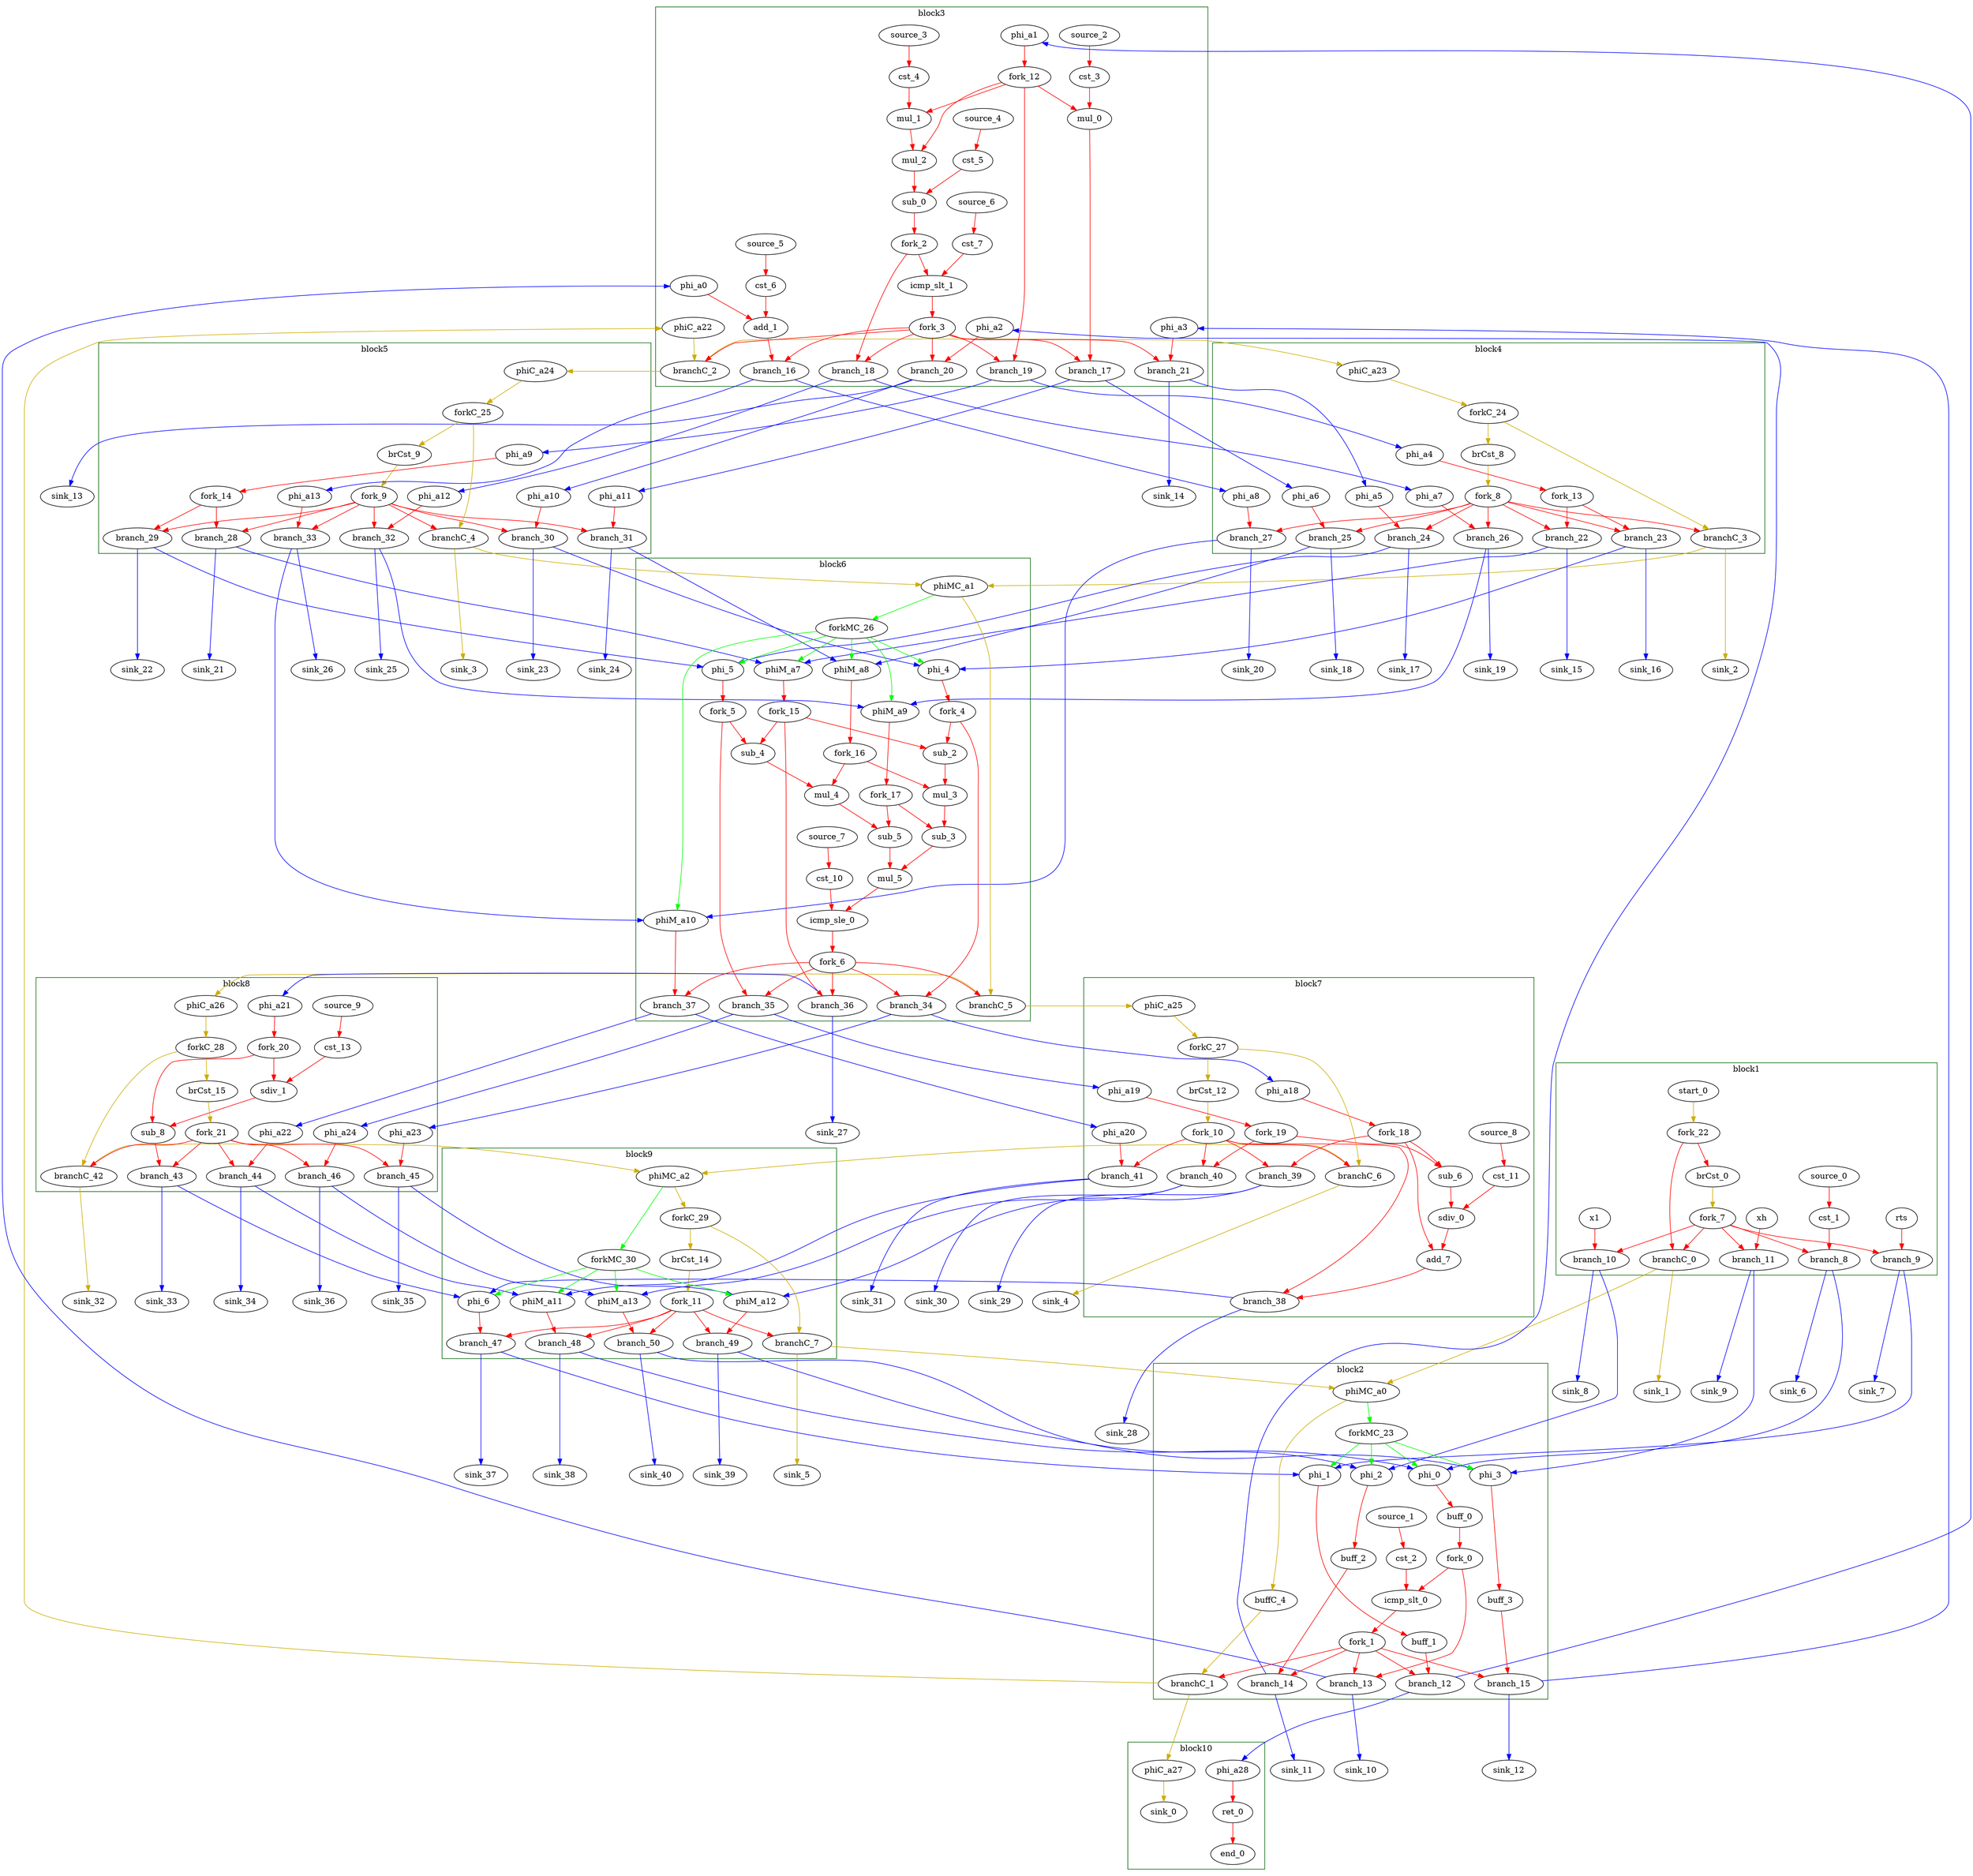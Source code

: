 Digraph G {
	splines=spline;
		"branchC_0" [type = "Branch", bbID = 1, in = "in1:0 in2?:1", out = "out1+:0 out2-:0"];
		"phi_0" [type = "Mux", bbID = 2, in = "in1?:1 in2:32 in3:32 ", out = "out1:32", delay = 0.366];
		"phi_1" [type = "Mux", bbID = 2, in = "in1?:1 in2:32 in3:32 ", out = "out1:32", delay = 0.366];
		"phi_2" [type = "Mux", bbID = 2, in = "in1?:1 in2:32 in3:32 ", out = "out1:32", delay = 0.366];
		"phi_3" [type = "Mux", bbID = 2, in = "in1?:1 in2:32 in3:32 ", out = "out1:32", delay = 0.366];
		"icmp_slt_0" [type = "Operator", bbID = 2, op = "icmp_slt_op", in = "in1:32 in2:32", out = "out1:1", delay = 1.53, latency = 0, II = 1];
		"branchC_1" [type = "Branch", bbID = 2, in = "in1:0 in2?:1", out = "out1+:0 out2-:0"];
		"mul_0" [type = "Operator", bbID = 3, op = "mul_op", in = "in1:32 in2:32", out = "out1:32", delay = 0.0, latency = 4, II = 1];
		"mul_1" [type = "Operator", bbID = 3, op = "mul_op", in = "in1:32 in2:32", out = "out1:32", delay = 0.0, latency = 4, II = 1];
		"mul_2" [type = "Operator", bbID = 3, op = "mul_op", in = "in1:32 in2:32", out = "out1:32", delay = 0.0, latency = 4, II = 1];
		"sub_0" [type = "Operator", bbID = 3, op = "sub_op", in = "in1:32 in2:32", out = "out1:32", delay = 1.693, latency = 0, II = 1];
		"add_1" [type = "Operator", bbID = 3, op = "add_op", in = "in1:32 in2:32", out = "out1:32", delay = 1.693, latency = 0, II = 1];
		"icmp_slt_1" [type = "Operator", bbID = 3, op = "icmp_slt_op", in = "in1:32 in2:32", out = "out1:1", delay = 1.53, latency = 0, II = 1];
		"branchC_2" [type = "Branch", bbID = 3, in = "in1:0 in2?:1", out = "out1+:0 out2-:0"];
		"branchC_3" [type = "Branch", bbID = 4, in = "in1:0 in2?:1", out = "out1+:0 out2-:0"];
		"branchC_4" [type = "Branch", bbID = 5, in = "in1:0 in2?:1", out = "out1+:0 out2-:0"];
		"phi_4" [type = "Mux", bbID = 6, in = "in1?:1 in2:32 in3:32 ", out = "out1:32", delay = 0.366];
		"phi_5" [type = "Mux", bbID = 6, in = "in1?:1 in2:32 in3:32 ", out = "out1:32", delay = 0.366];
		"sub_2" [type = "Operator", bbID = 6, op = "sub_op", in = "in1:32 in2:32", out = "out1:32", delay = 1.693, latency = 0, II = 1];
		"mul_3" [type = "Operator", bbID = 6, op = "mul_op", in = "in1:32 in2:32", out = "out1:32", delay = 0.0, latency = 4, II = 1];
		"sub_3" [type = "Operator", bbID = 6, op = "sub_op", in = "in1:32 in2:32", out = "out1:32", delay = 1.693, latency = 0, II = 1];
		"sub_4" [type = "Operator", bbID = 6, op = "sub_op", in = "in1:32 in2:32", out = "out1:32", delay = 1.693, latency = 0, II = 1];
		"mul_4" [type = "Operator", bbID = 6, op = "mul_op", in = "in1:32 in2:32", out = "out1:32", delay = 0.0, latency = 4, II = 1];
		"sub_5" [type = "Operator", bbID = 6, op = "sub_op", in = "in1:32 in2:32", out = "out1:32", delay = 1.693, latency = 0, II = 1];
		"mul_5" [type = "Operator", bbID = 6, op = "mul_op", in = "in1:32 in2:32", out = "out1:32", delay = 0.0, latency = 4, II = 1];
		"icmp_sle_0" [type = "Operator", bbID = 6, op = "icmp_sle_op", in = "in1:32 in2:32", out = "out1:1", delay = 1.53, latency = 0, II = 1];
		"branchC_5" [type = "Branch", bbID = 6, in = "in1:0 in2?:1", out = "out1+:0 out2-:0"];
		"sub_6" [type = "Operator", bbID = 7, op = "sub_op", in = "in1:32 in2:32", out = "out1:32", delay = 1.693, latency = 0, II = 1];
		"sdiv_0" [type = "Operator", bbID = 7, op = "sdiv_op", in = "in1:32 in2:32", out = "out1:32", delay = 0.966, latency = 36, II = 1];
		"add_7" [type = "Operator", bbID = 7, op = "add_op", in = "in1:32 in2:32", out = "out1:32", delay = 1.693, latency = 0, II = 1];
		"branchC_6" [type = "Branch", bbID = 7, in = "in1:0 in2?:1", out = "out1+:0 out2-:0"];
		"sdiv_1" [type = "Operator", bbID = 8, op = "sdiv_op", in = "in1:32 in2:32", out = "out1:32", delay = 0.966, latency = 36, II = 1];
		"sub_8" [type = "Operator", bbID = 8, op = "sub_op", in = "in1:32 in2:32", out = "out1:32", delay = 1.693, latency = 0, II = 1];
		"phi_6" [type = "Mux", bbID = 9, in = "in1?:1 in2:32 in3:32 ", out = "out1:32", delay = 0.366];
		"branchC_7" [type = "Branch", bbID = 9, in = "in1:0 in2?:1", out = "out1+:0 out2-:0"];
		"ret_0" [type = "Operator", bbID = 10, op = "ret_op", in = "in1:32", out = "out1:32", delay = 0.0, latency = 0, II = 1];
		"rts" [type = "Entry", bbID = 1, in = "in1:32", out = "out1:32"];
		"x1" [type = "Entry", bbID = 1, in = "in1:32", out = "out1:32"];
		"xh" [type = "Entry", bbID = 1, in = "in1:32", out = "out1:32"];
		"brCst_0" [type = "Constant", bbID = 1, in = "in1:1", out = "out1:1", value = "0x1"];
		"cst_1" [type = "Constant", bbID = 1, in = "in1:32", out = "out1:32", value = "0x0"];
		"cst_2" [type = "Constant", bbID = 2, in = "in1:32", out = "out1:32", value = "0x12c"];
		"cst_3" [type = "Constant", bbID = 3, in = "in1:32", out = "out1:32", value = "0x4"];
		"cst_4" [type = "Constant", bbID = 3, in = "in1:32", out = "out1:32", value = "0x2"];
		"cst_5" [type = "Constant", bbID = 3, in = "in1:32", out = "out1:32", value = "0x64"];
		"cst_6" [type = "Constant", bbID = 3, in = "in1:32", out = "out1:32", value = "0x1"];
		"cst_7" [type = "Constant", bbID = 3, in = "in1:32", out = "out1:32", value = "0x0"];
		"brCst_8" [type = "Constant", bbID = 4, in = "in1:1", out = "out1:1", value = "0x1"];
		"brCst_9" [type = "Constant", bbID = 5, in = "in1:1", out = "out1:1", value = "0x1"];
		"cst_10" [type = "Constant", bbID = 6, in = "in1:32", out = "out1:32", value = "0x0"];
		"cst_11" [type = "Constant", bbID = 7, in = "in1:32", out = "out1:32", value = "0x2"];
		"brCst_12" [type = "Constant", bbID = 7, in = "in1:1", out = "out1:1", value = "0x1"];
		"cst_13" [type = "Constant", bbID = 8, in = "in1:32", out = "out1:32", value = "0x4"];
		"brCst_14" [type = "Constant", bbID = 9, in = "in1:1", out = "out1:1", value = "0x1"];
		"phi_a0" [type = "Merge", bbID = 3, in = "in1:32 ", out = "out1:32", delay = 0.0];
		"phi_a1" [type = "Merge", bbID = 3, in = "in1:32 ", out = "out1:32", delay = 0.0];
		"phi_a2" [type = "Merge", bbID = 3, in = "in1:32 ", out = "out1:32", delay = 0.0];
		"phi_a3" [type = "Merge", bbID = 3, in = "in1:32 ", out = "out1:32", delay = 0.0];
		"phi_a4" [type = "Merge", bbID = 4, in = "in1:32 ", out = "out1:32", delay = 0.0];
		"phi_a5" [type = "Merge", bbID = 4, in = "in1:32 ", out = "out1:32", delay = 0.0];
		"phi_a6" [type = "Merge", bbID = 4, in = "in1:32 ", out = "out1:32", delay = 0.0];
		"phi_a7" [type = "Merge", bbID = 4, in = "in1:32 ", out = "out1:32", delay = 0.0];
		"phi_a8" [type = "Merge", bbID = 4, in = "in1:32 ", out = "out1:32", delay = 0.0];
		"phi_a9" [type = "Merge", bbID = 5, in = "in1:32 ", out = "out1:32", delay = 0.0];
		"phi_a10" [type = "Merge", bbID = 5, in = "in1:32 ", out = "out1:32", delay = 0.0];
		"phi_a11" [type = "Merge", bbID = 5, in = "in1:32 ", out = "out1:32", delay = 0.0];
		"phi_a12" [type = "Merge", bbID = 5, in = "in1:32 ", out = "out1:32", delay = 0.0];
		"phi_a13" [type = "Merge", bbID = 5, in = "in1:32 ", out = "out1:32", delay = 0.0];
		"phiM_a7" [type = "Mux", bbID = 6, in = "in1?:1 in2:32 in3:32 ", out = "out1:32", delay = 0.366];
		"phiM_a8" [type = "Mux", bbID = 6, in = "in1?:1 in2:32 in3:32 ", out = "out1:32", delay = 0.366];
		"phiM_a9" [type = "Mux", bbID = 6, in = "in1?:1 in2:32 in3:32 ", out = "out1:32", delay = 0.366];
		"phiM_a10" [type = "Mux", bbID = 6, in = "in1?:1 in2:32 in3:32 ", out = "out1:32", delay = 0.366];
		"phi_a18" [type = "Merge", bbID = 7, in = "in1:32 ", out = "out1:32", delay = 0.0];
		"phi_a19" [type = "Merge", bbID = 7, in = "in1:32 ", out = "out1:32", delay = 0.0];
		"phi_a20" [type = "Merge", bbID = 7, in = "in1:32 ", out = "out1:32", delay = 0.0];
		"phi_a21" [type = "Merge", bbID = 8, in = "in1:32 ", out = "out1:32", delay = 0.0];
		"phi_a22" [type = "Merge", bbID = 8, in = "in1:32 ", out = "out1:32", delay = 0.0];
		"phi_a23" [type = "Merge", bbID = 8, in = "in1:32 ", out = "out1:32", delay = 0.0];
		"phi_a24" [type = "Merge", bbID = 8, in = "in1:32 ", out = "out1:32", delay = 0.0];
		"phiM_a11" [type = "Mux", bbID = 9, in = "in1?:1 in2:32 in3:32 ", out = "out1:32", delay = 0.366];
		"phiM_a12" [type = "Mux", bbID = 9, in = "in1?:1 in2:32 in3:32 ", out = "out1:32", delay = 0.366];
		"phiM_a13" [type = "Mux", bbID = 9, in = "in1?:1 in2:32 in3:32 ", out = "out1:32", delay = 0.366];
		"phi_a28" [type = "Merge", bbID = 10, in = "in1:32 ", out = "out1:32", delay = 0.0];
		"branch_8" [type = "Branch", bbID = 1, in = "in1:32 in2?:1", out = "out1+:32 out2-:32"];
		"branch_9" [type = "Branch", bbID = 1, in = "in1:32 in2?:1", out = "out1+:32 out2-:32"];
		"branch_10" [type = "Branch", bbID = 1, in = "in1:32 in2?:1", out = "out1+:32 out2-:32"];
		"branch_11" [type = "Branch", bbID = 1, in = "in1:32 in2?:1", out = "out1+:32 out2-:32"];
		"branch_12" [type = "Branch", bbID = 2, in = "in1:32 in2?:1", out = "out1+:32 out2-:32"];
		"branch_13" [type = "Branch", bbID = 2, in = "in1:32 in2?:1", out = "out1+:32 out2-:32"];
		"branch_14" [type = "Branch", bbID = 2, in = "in1:32 in2?:1", out = "out1+:32 out2-:32"];
		"branch_15" [type = "Branch", bbID = 2, in = "in1:32 in2?:1", out = "out1+:32 out2-:32"];
		"branch_16" [type = "Branch", bbID = 3, in = "in1:32 in2?:1", out = "out1+:32 out2-:32"];
		"branch_17" [type = "Branch", bbID = 3, in = "in1:32 in2?:1", out = "out1+:32 out2-:32"];
		"branch_18" [type = "Branch", bbID = 3, in = "in1:32 in2?:1", out = "out1+:32 out2-:32"];
		"branch_19" [type = "Branch", bbID = 3, in = "in1:32 in2?:1", out = "out1+:32 out2-:32"];
		"branch_20" [type = "Branch", bbID = 3, in = "in1:32 in2?:1", out = "out1+:32 out2-:32"];
		"branch_21" [type = "Branch", bbID = 3, in = "in1:32 in2?:1", out = "out1+:32 out2-:32"];
		"branch_22" [type = "Branch", bbID = 4, in = "in1:32 in2?:1", out = "out1+:32 out2-:32"];
		"branch_23" [type = "Branch", bbID = 4, in = "in1:32 in2?:1", out = "out1+:32 out2-:32"];
		"branch_24" [type = "Branch", bbID = 4, in = "in1:32 in2?:1", out = "out1+:32 out2-:32"];
		"branch_25" [type = "Branch", bbID = 4, in = "in1:32 in2?:1", out = "out1+:32 out2-:32"];
		"branch_26" [type = "Branch", bbID = 4, in = "in1:32 in2?:1", out = "out1+:32 out2-:32"];
		"branch_27" [type = "Branch", bbID = 4, in = "in1:32 in2?:1", out = "out1+:32 out2-:32"];
		"branch_28" [type = "Branch", bbID = 5, in = "in1:32 in2?:1", out = "out1+:32 out2-:32"];
		"branch_29" [type = "Branch", bbID = 5, in = "in1:32 in2?:1", out = "out1+:32 out2-:32"];
		"branch_30" [type = "Branch", bbID = 5, in = "in1:32 in2?:1", out = "out1+:32 out2-:32"];
		"branch_31" [type = "Branch", bbID = 5, in = "in1:32 in2?:1", out = "out1+:32 out2-:32"];
		"branch_32" [type = "Branch", bbID = 5, in = "in1:32 in2?:1", out = "out1+:32 out2-:32"];
		"branch_33" [type = "Branch", bbID = 5, in = "in1:32 in2?:1", out = "out1+:32 out2-:32"];
		"branch_34" [type = "Branch", bbID = 6, in = "in1:32 in2?:1", out = "out1+:32 out2-:32"];
		"branch_35" [type = "Branch", bbID = 6, in = "in1:32 in2?:1", out = "out1+:32 out2-:32"];
		"branch_36" [type = "Branch", bbID = 6, in = "in1:32 in2?:1", out = "out1+:32 out2-:32"];
		"branch_37" [type = "Branch", bbID = 6, in = "in1:32 in2?:1", out = "out1+:32 out2-:32"];
		"branch_38" [type = "Branch", bbID = 7, in = "in1:32 in2?:1", out = "out1+:32 out2-:32"];
		"branch_39" [type = "Branch", bbID = 7, in = "in1:32 in2?:1", out = "out1+:32 out2-:32"];
		"branch_40" [type = "Branch", bbID = 7, in = "in1:32 in2?:1", out = "out1+:32 out2-:32"];
		"branch_41" [type = "Branch", bbID = 7, in = "in1:32 in2?:1", out = "out1+:32 out2-:32"];
		"brCst_15" [type = "Constant", bbID = 8, in = "in1:1", out = "out1:1", value = "0x1"];
		"branchC_42" [type = "Branch", bbID = 8, in = "in1:0 in2?:1", out = "out1+:0 out2-:0"];
		"branch_43" [type = "Branch", bbID = 8, in = "in1:32 in2?:1", out = "out1+:32 out2-:32"];
		"branch_44" [type = "Branch", bbID = 8, in = "in1:32 in2?:1", out = "out1+:32 out2-:32"];
		"branch_45" [type = "Branch", bbID = 8, in = "in1:32 in2?:1", out = "out1+:32 out2-:32"];
		"branch_46" [type = "Branch", bbID = 8, in = "in1:32 in2?:1", out = "out1+:32 out2-:32"];
		"branch_47" [type = "Branch", bbID = 9, in = "in1:32 in2?:1", out = "out1+:32 out2-:32"];
		"branch_48" [type = "Branch", bbID = 9, in = "in1:32 in2?:1", out = "out1+:32 out2-:32"];
		"branch_49" [type = "Branch", bbID = 9, in = "in1:32 in2?:1", out = "out1+:32 out2-:32"];
		"branch_50" [type = "Branch", bbID = 9, in = "in1:32 in2?:1", out = "out1+:32 out2-:32"];
		"end_0" [type = "Exit", bbID = 0, in = "in1:32 ", out = "out1:32"];
		"start_0" [type = "Entry", control = "true", bbID = 1, in = "in1:0", out = "out1:0"];
		"phiMC_a0" [type = "CntrlMerge", bbID = 2, in = "in1:0 in2:0 ", out = "out1:0 out2?:1", delay = 0.166];
		"phiC_a22" [type = "Merge", bbID = 3, in = "in1:0 ", out = "out1:0", delay = 0.166];
		"phiC_a23" [type = "Merge", bbID = 4, in = "in1:0 ", out = "out1:0", delay = 0.166];
		"phiC_a24" [type = "Merge", bbID = 5, in = "in1:0 ", out = "out1:0", delay = 0.166];
		"phiMC_a1" [type = "CntrlMerge", bbID = 6, in = "in1:0 in2:0 ", out = "out1:0 out2?:1", delay = 0.166];
		"phiC_a25" [type = "Merge", bbID = 7, in = "in1:0 ", out = "out1:0", delay = 0.166];
		"phiC_a26" [type = "Merge", bbID = 8, in = "in1:0 ", out = "out1:0", delay = 0.166];
		"phiMC_a2" [type = "CntrlMerge", bbID = 9, in = "in1:0 in2:0 ", out = "out1:0 out2?:1", delay = 0.166];
		"phiC_a27" [type = "Merge", bbID = 10, in = "in1:0 ", out = "out1:0", delay = 0.166];
		"sink_0" [type = "Sink", bbID = 0, in = "in1:0"];
		"fork_0" [type = "Fork", bbID = 2, in = "in1:32", out = "out1:32 out2:32 "];
		"fork_1" [type = "Fork", bbID = 2, in = "in1:1", out = "out1:1 out2:1 out3:1 out4:1 out5:1 "];
		"fork_2" [type = "Fork", bbID = 3, in = "in1:32", out = "out1:32 out2:32 "];
		"fork_3" [type = "Fork", bbID = 3, in = "in1:1", out = "out1:1 out2:1 out3:1 out4:1 out5:1 out6:1 out7:1 "];
		"fork_4" [type = "Fork", bbID = 6, in = "in1:32", out = "out1:32 out2:32 "];
		"fork_5" [type = "Fork", bbID = 6, in = "in1:32", out = "out1:32 out2:32 "];
		"fork_6" [type = "Fork", bbID = 6, in = "in1:1", out = "out1:1 out2:1 out3:1 out4:1 out5:1 "];
		"fork_7" [type = "Fork", bbID = 1, in = "in1:1", out = "out1:1 out2:1 out3:1 out4:1 out5:1 "];
		"fork_8" [type = "Fork", bbID = 4, in = "in1:1", out = "out1:1 out2:1 out3:1 out4:1 out5:1 out6:1 out7:1 "];
		"fork_9" [type = "Fork", bbID = 5, in = "in1:1", out = "out1:1 out2:1 out3:1 out4:1 out5:1 out6:1 out7:1 "];
		"fork_10" [type = "Fork", bbID = 7, in = "in1:1", out = "out1:1 out2:1 out3:1 out4:1 out5:1 "];
		"fork_11" [type = "Fork", bbID = 9, in = "in1:1", out = "out1:1 out2:1 out3:1 out4:1 out5:1 "];
		"fork_12" [type = "Fork", bbID = 3, in = "in1:32", out = "out1:32 out2:32 out3:32 out4:32 "];
		"fork_13" [type = "Fork", bbID = 4, in = "in1:32", out = "out1:32 out2:32 "];
		"fork_14" [type = "Fork", bbID = 5, in = "in1:32", out = "out1:32 out2:32 "];
		"fork_15" [type = "Fork", bbID = 6, in = "in1:32", out = "out1:32 out2:32 out3:32 "];
		"fork_16" [type = "Fork", bbID = 6, in = "in1:32", out = "out1:32 out2:32 "];
		"fork_17" [type = "Fork", bbID = 6, in = "in1:32", out = "out1:32 out2:32 "];
		"fork_18" [type = "Fork", bbID = 7, in = "in1:32", out = "out1:32 out2:32 out3:32 "];
		"fork_19" [type = "Fork", bbID = 7, in = "in1:32", out = "out1:32 out2:32 "];
		"fork_20" [type = "Fork", bbID = 8, in = "in1:32", out = "out1:32 out2:32 "];
		"fork_21" [type = "Fork", bbID = 8, in = "in1:1", out = "out1:1 out2:1 out3:1 out4:1 out5:1 "];
		"fork_22" [type = "Fork", bbID = 1, in = "in1:0", out = "out1:0 out2:0 "];
		"forkMC_23" [type = "Fork", bbID = 2, in = "in1:1", out = "out1:1 out2:1 out3:1 out4:1 "];
		"forkC_24" [type = "Fork", bbID = 4, in = "in1:0", out = "out1:0 out2:0 "];
		"forkC_25" [type = "Fork", bbID = 5, in = "in1:0", out = "out1:0 out2:0 "];
		"forkMC_26" [type = "Fork", bbID = 6, in = "in1:1", out = "out1:1 out2:1 out3:1 out4:1 out5:1 out6:1 "];
		"forkC_27" [type = "Fork", bbID = 7, in = "in1:0", out = "out1:0 out2:0 "];
		"forkC_28" [type = "Fork", bbID = 8, in = "in1:0", out = "out1:0 out2:0 "];
		"forkC_29" [type = "Fork", bbID = 9, in = "in1:0", out = "out1:0 out2:0 "];
		"forkMC_30" [type = "Fork", bbID = 9, in = "in1:1", out = "out1:1 out2:1 out3:1 out4:1 "];
		"sink_1" [type = "Sink", bbID = 1, in = "in1:0"];
		"sink_2" [type = "Sink", bbID = 4, in = "in1:0"];
		"sink_3" [type = "Sink", bbID = 5, in = "in1:0"];
		"sink_4" [type = "Sink", bbID = 7, in = "in1:0"];
		"sink_5" [type = "Sink", bbID = 9, in = "in1:0"];
		"sink_6" [type = "Sink", bbID = 1, in = "in1:32"];
		"sink_7" [type = "Sink", bbID = 1, in = "in1:32"];
		"sink_8" [type = "Sink", bbID = 1, in = "in1:32"];
		"sink_9" [type = "Sink", bbID = 1, in = "in1:32"];
		"sink_10" [type = "Sink", bbID = 2, in = "in1:32"];
		"sink_11" [type = "Sink", bbID = 2, in = "in1:32"];
		"sink_12" [type = "Sink", bbID = 2, in = "in1:32"];
		"sink_13" [type = "Sink", bbID = 3, in = "in1:32"];
		"sink_14" [type = "Sink", bbID = 3, in = "in1:32"];
		"sink_15" [type = "Sink", bbID = 4, in = "in1:32"];
		"sink_16" [type = "Sink", bbID = 4, in = "in1:32"];
		"sink_17" [type = "Sink", bbID = 4, in = "in1:32"];
		"sink_18" [type = "Sink", bbID = 4, in = "in1:32"];
		"sink_19" [type = "Sink", bbID = 4, in = "in1:32"];
		"sink_20" [type = "Sink", bbID = 4, in = "in1:32"];
		"sink_21" [type = "Sink", bbID = 5, in = "in1:32"];
		"sink_22" [type = "Sink", bbID = 5, in = "in1:32"];
		"sink_23" [type = "Sink", bbID = 5, in = "in1:32"];
		"sink_24" [type = "Sink", bbID = 5, in = "in1:32"];
		"sink_25" [type = "Sink", bbID = 5, in = "in1:32"];
		"sink_26" [type = "Sink", bbID = 5, in = "in1:32"];
		"sink_27" [type = "Sink", bbID = 6, in = "in1:32"];
		"sink_28" [type = "Sink", bbID = 7, in = "in1:32"];
		"sink_29" [type = "Sink", bbID = 7, in = "in1:32"];
		"sink_30" [type = "Sink", bbID = 7, in = "in1:32"];
		"sink_31" [type = "Sink", bbID = 7, in = "in1:32"];
		"sink_32" [type = "Sink", bbID = 8, in = "in1:0"];
		"sink_33" [type = "Sink", bbID = 8, in = "in1:32"];
		"sink_34" [type = "Sink", bbID = 8, in = "in1:32"];
		"sink_35" [type = "Sink", bbID = 8, in = "in1:32"];
		"sink_36" [type = "Sink", bbID = 8, in = "in1:32"];
		"sink_37" [type = "Sink", bbID = 9, in = "in1:32"];
		"sink_38" [type = "Sink", bbID = 9, in = "in1:32"];
		"sink_39" [type = "Sink", bbID = 9, in = "in1:32"];
		"sink_40" [type = "Sink", bbID = 9, in = "in1:32"];
		"source_0" [type = "Source", bbID = 1, out = "out1:32"];
		"source_1" [type = "Source", bbID = 2, out = "out1:32"];
		"source_2" [type = "Source", bbID = 3, out = "out1:32"];
		"source_3" [type = "Source", bbID = 3, out = "out1:32"];
		"source_4" [type = "Source", bbID = 3, out = "out1:32"];
		"source_5" [type = "Source", bbID = 3, out = "out1:32"];
		"source_6" [type = "Source", bbID = 3, out = "out1:32"];
		"source_7" [type = "Source", bbID = 6, out = "out1:32"];
		"source_8" [type = "Source", bbID = 7, out = "out1:32"];
		"source_9" [type = "Source", bbID = 8, out = "out1:32"];
		"buff_0" [type = "Buffer", bbID = 2, in = "in1:32", out = "out1:32"];
		"buff_1" [type = "Buffer", bbID = 2, in = "in1:32", out = "out1:32"];
		"buff_2" [type = "Buffer", bbID = 2, in = "in1:32", out = "out1:32"];
		"buff_3" [type = "Buffer", bbID = 2, in = "in1:32", out = "out1:32"];
		"buffC_4" [type = "Buffer", bbID = 2, in = "in1:0", out = "out1:0"];
	subgraph cluster_0 {
	color = "darkgreen";
		label = "block1";
		"rts" -> "branch_9" [color = "red", from = "out1", to = "in1"];
		"x1" -> "branch_10" [color = "red", from = "out1", to = "in1"];
		"xh" -> "branch_11" [color = "red", from = "out1", to = "in1"];
		"brCst_0" -> "fork_7" [color = "gold3", from = "out1", to = "in1"];
		"cst_1" -> "branch_8" [color = "red", from = "out1", to = "in1"];
		"start_0" -> "fork_22" [color = "gold3", from = "out1", to = "in1"];
		"fork_7" -> "branchC_0" [color = "red", from = "out1", to = "in2"];
		"fork_7" -> "branch_8" [color = "red", from = "out2", to = "in2"];
		"fork_7" -> "branch_9" [color = "red", from = "out3", to = "in2"];
		"fork_7" -> "branch_10" [color = "red", from = "out4", to = "in2"];
		"fork_7" -> "branch_11" [color = "red", from = "out5", to = "in2"];
		"fork_22" -> "branchC_0" [color = "red", from = "out1", to = "in1"];
		"fork_22" -> "brCst_0" [color = "red", from = "out2", to = "in1"];
		"source_0" -> "cst_1" [color = "red", from = "out1", to = "in1"];
	}
		"branchC_0" -> "phiMC_a0" [color = "gold3", minlen = 3, from = "out1", to = "in1"];
		"branchC_0" -> "sink_1" [color = "gold3", minlen = 3, from = "out2", to = "in1"];
		"branch_8" -> "phi_0" [color = "blue", minlen = 3, from = "out1", to = "in2"];
		"branch_8" -> "sink_6" [color = "blue", minlen = 3, from = "out2", to = "in1"];
		"branch_9" -> "phi_1" [color = "blue", minlen = 3, from = "out1", to = "in2"];
		"branch_9" -> "sink_7" [color = "blue", minlen = 3, from = "out2", to = "in1"];
		"branch_10" -> "phi_2" [color = "blue", minlen = 3, from = "out1", to = "in2"];
		"branch_10" -> "sink_8" [color = "blue", minlen = 3, from = "out2", to = "in1"];
		"branch_11" -> "phi_3" [color = "blue", minlen = 3, from = "out1", to = "in2"];
		"branch_11" -> "sink_9" [color = "blue", minlen = 3, from = "out2", to = "in1"];
	subgraph cluster_1 {
	color = "darkgreen";
		label = "block2";
		"phi_0" -> "buff_0" [color = "red", from = "out1", to = "in1"];
		"phi_1" -> "buff_1" [color = "red", from = "out1", to = "in1"];
		"phi_2" -> "buff_2" [color = "red", from = "out1", to = "in1"];
		"phi_3" -> "buff_3" [color = "red", from = "out1", to = "in1"];
		"icmp_slt_0" -> "fork_1" [color = "red", from = "out1", to = "in1"];
		"cst_2" -> "icmp_slt_0" [color = "red", from = "out1", to = "in2"];
		"phiMC_a0" -> "buffC_4" [color = "gold3", from = "out1", to = "in1"];
		"phiMC_a0" -> "forkMC_23" [color = "green", from = "out2", to = "in1"];
		"fork_0" -> "icmp_slt_0" [color = "red", from = "out1", to = "in1"];
		"fork_0" -> "branch_13" [color = "red", from = "out2", to = "in1"];
		"fork_1" -> "branchC_1" [color = "red", from = "out1", to = "in2"];
		"fork_1" -> "branch_12" [color = "red", from = "out2", to = "in2"];
		"fork_1" -> "branch_13" [color = "red", from = "out3", to = "in2"];
		"fork_1" -> "branch_14" [color = "red", from = "out4", to = "in2"];
		"fork_1" -> "branch_15" [color = "red", from = "out5", to = "in2"];
		"forkMC_23" -> "phi_0" [color = "green", from = "out1", to = "in1"];
		"forkMC_23" -> "phi_1" [color = "green", from = "out2", to = "in1"];
		"forkMC_23" -> "phi_2" [color = "green", from = "out3", to = "in1"];
		"forkMC_23" -> "phi_3" [color = "green", from = "out4", to = "in1"];
		"source_1" -> "cst_2" [color = "red", from = "out1", to = "in1"];
		"buff_0" -> "fork_0" [color = "red", from = "out1", to = "in1"];
		"buff_1" -> "branch_12" [color = "red", from = "out1", to = "in1"];
		"buff_2" -> "branch_14" [color = "red", from = "out1", to = "in1"];
		"buff_3" -> "branch_15" [color = "red", from = "out1", to = "in1"];
		"buffC_4" -> "branchC_1" [color = "gold3", from = "out1", to = "in1"];
	}
		"branchC_1" -> "phiC_a22" [color = "gold3", minlen = 3, from = "out1", to = "in1"];
		"branchC_1" -> "phiC_a27" [color = "gold3", minlen = 3, from = "out2", to = "in1"];
		"branch_12" -> "phi_a1" [color = "blue", minlen = 3, from = "out1", to = "in1"];
		"branch_12" -> "phi_a28" [color = "blue", minlen = 3, from = "out2", to = "in1"];
		"branch_13" -> "phi_a0" [color = "blue", minlen = 3, from = "out1", to = "in1"];
		"branch_13" -> "sink_10" [color = "blue", minlen = 3, from = "out2", to = "in1"];
		"branch_14" -> "phi_a2" [color = "blue", minlen = 3, from = "out1", to = "in1"];
		"branch_14" -> "sink_11" [color = "blue", minlen = 3, from = "out2", to = "in1"];
		"branch_15" -> "phi_a3" [color = "blue", minlen = 3, from = "out1", to = "in1"];
		"branch_15" -> "sink_12" [color = "blue", minlen = 3, from = "out2", to = "in1"];
	subgraph cluster_2 {
	color = "darkgreen";
		label = "block3";
		"mul_0" -> "branch_17" [color = "red", from = "out1", to = "in1"];
		"mul_1" -> "mul_2" [color = "red", from = "out1", to = "in1"];
		"mul_2" -> "sub_0" [color = "red", from = "out1", to = "in1"];
		"sub_0" -> "fork_2" [color = "red", from = "out1", to = "in1"];
		"add_1" -> "branch_16" [color = "red", from = "out1", to = "in1"];
		"icmp_slt_1" -> "fork_3" [color = "red", from = "out1", to = "in1"];
		"cst_3" -> "mul_0" [color = "red", from = "out1", to = "in1"];
		"cst_4" -> "mul_1" [color = "red", from = "out1", to = "in1"];
		"cst_5" -> "sub_0" [color = "red", from = "out1", to = "in2"];
		"cst_6" -> "add_1" [color = "red", from = "out1", to = "in2"];
		"cst_7" -> "icmp_slt_1" [color = "red", from = "out1", to = "in2"];
		"phi_a0" -> "add_1" [color = "red", from = "out1", to = "in1"];
		"phi_a1" -> "fork_12" [color = "red", from = "out1", to = "in1"];
		"phi_a2" -> "branch_20" [color = "red", from = "out1", to = "in1"];
		"phi_a3" -> "branch_21" [color = "red", from = "out1", to = "in1"];
		"phiC_a22" -> "branchC_2" [color = "gold3", from = "out1", to = "in1"];
		"fork_2" -> "icmp_slt_1" [color = "red", from = "out1", to = "in1"];
		"fork_2" -> "branch_18" [color = "red", from = "out2", to = "in1"];
		"fork_3" -> "branchC_2" [color = "red", from = "out1", to = "in2"];
		"fork_3" -> "branch_16" [color = "red", from = "out2", to = "in2"];
		"fork_3" -> "branch_17" [color = "red", from = "out3", to = "in2"];
		"fork_3" -> "branch_18" [color = "red", from = "out4", to = "in2"];
		"fork_3" -> "branch_19" [color = "red", from = "out5", to = "in2"];
		"fork_3" -> "branch_20" [color = "red", from = "out6", to = "in2"];
		"fork_3" -> "branch_21" [color = "red", from = "out7", to = "in2"];
		"fork_12" -> "mul_0" [color = "red", from = "out1", to = "in2"];
		"fork_12" -> "mul_1" [color = "red", from = "out2", to = "in2"];
		"fork_12" -> "mul_2" [color = "red", from = "out3", to = "in2"];
		"fork_12" -> "branch_19" [color = "red", from = "out4", to = "in1"];
		"source_2" -> "cst_3" [color = "red", from = "out1", to = "in1"];
		"source_3" -> "cst_4" [color = "red", from = "out1", to = "in1"];
		"source_4" -> "cst_5" [color = "red", from = "out1", to = "in1"];
		"source_5" -> "cst_6" [color = "red", from = "out1", to = "in1"];
		"source_6" -> "cst_7" [color = "red", from = "out1", to = "in1"];
	}
		"branchC_2" -> "phiC_a23" [color = "gold3", minlen = 3, from = "out1", to = "in1"];
		"branchC_2" -> "phiC_a24" [color = "gold3", minlen = 3, from = "out2", to = "in1"];
		"branch_16" -> "phi_a8" [color = "blue", minlen = 3, from = "out1", to = "in1"];
		"branch_16" -> "phi_a13" [color = "blue", minlen = 3, from = "out2", to = "in1"];
		"branch_17" -> "phi_a6" [color = "blue", minlen = 3, from = "out1", to = "in1"];
		"branch_17" -> "phi_a11" [color = "blue", minlen = 3, from = "out2", to = "in1"];
		"branch_18" -> "phi_a7" [color = "blue", minlen = 3, from = "out1", to = "in1"];
		"branch_18" -> "phi_a12" [color = "blue", minlen = 3, from = "out2", to = "in1"];
		"branch_19" -> "phi_a4" [color = "blue", minlen = 3, from = "out1", to = "in1"];
		"branch_19" -> "phi_a9" [color = "blue", minlen = 3, from = "out2", to = "in1"];
		"branch_20" -> "sink_13" [color = "blue", minlen = 3, from = "out1", to = "in1"];
		"branch_20" -> "phi_a10" [color = "blue", minlen = 3, from = "out2", to = "in1"];
		"branch_21" -> "phi_a5" [color = "blue", minlen = 3, from = "out1", to = "in1"];
		"branch_21" -> "sink_14" [color = "blue", minlen = 3, from = "out2", to = "in1"];
	subgraph cluster_3 {
	color = "darkgreen";
		label = "block4";
		"brCst_8" -> "fork_8" [color = "gold3", from = "out1", to = "in1"];
		"phi_a4" -> "fork_13" [color = "red", from = "out1", to = "in1"];
		"phi_a5" -> "branch_24" [color = "red", from = "out1", to = "in1"];
		"phi_a6" -> "branch_25" [color = "red", from = "out1", to = "in1"];
		"phi_a7" -> "branch_26" [color = "red", from = "out1", to = "in1"];
		"phi_a8" -> "branch_27" [color = "red", from = "out1", to = "in1"];
		"phiC_a23" -> "forkC_24" [color = "gold3", from = "out1", to = "in1"];
		"fork_8" -> "branchC_3" [color = "red", from = "out1", to = "in2"];
		"fork_8" -> "branch_22" [color = "red", from = "out2", to = "in2"];
		"fork_8" -> "branch_23" [color = "red", from = "out3", to = "in2"];
		"fork_8" -> "branch_24" [color = "red", from = "out4", to = "in2"];
		"fork_8" -> "branch_25" [color = "red", from = "out5", to = "in2"];
		"fork_8" -> "branch_26" [color = "red", from = "out6", to = "in2"];
		"fork_8" -> "branch_27" [color = "red", from = "out7", to = "in2"];
		"fork_13" -> "branch_22" [color = "red", from = "out1", to = "in1"];
		"fork_13" -> "branch_23" [color = "red", from = "out2", to = "in1"];
		"forkC_24" -> "branchC_3" [color = "gold3", from = "out1", to = "in1"];
		"forkC_24" -> "brCst_8" [color = "gold3", from = "out2", to = "in1"];
	}
		"branchC_3" -> "phiMC_a1" [color = "gold3", minlen = 3, from = "out1", to = "in1"];
		"branchC_3" -> "sink_2" [color = "gold3", minlen = 3, from = "out2", to = "in1"];
		"branch_22" -> "phiM_a7" [color = "blue", minlen = 3, from = "out1", to = "in2"];
		"branch_22" -> "sink_15" [color = "blue", minlen = 3, from = "out2", to = "in1"];
		"branch_23" -> "phi_4" [color = "blue", minlen = 3, from = "out1", to = "in2"];
		"branch_23" -> "sink_16" [color = "blue", minlen = 3, from = "out2", to = "in1"];
		"branch_24" -> "phi_5" [color = "blue", minlen = 3, from = "out1", to = "in2"];
		"branch_24" -> "sink_17" [color = "blue", minlen = 3, from = "out2", to = "in1"];
		"branch_25" -> "phiM_a8" [color = "blue", minlen = 3, from = "out1", to = "in2"];
		"branch_25" -> "sink_18" [color = "blue", minlen = 3, from = "out2", to = "in1"];
		"branch_26" -> "phiM_a9" [color = "blue", minlen = 3, from = "out1", to = "in2"];
		"branch_26" -> "sink_19" [color = "blue", minlen = 3, from = "out2", to = "in1"];
		"branch_27" -> "phiM_a10" [color = "blue", minlen = 3, from = "out1", to = "in2"];
		"branch_27" -> "sink_20" [color = "blue", minlen = 3, from = "out2", to = "in1"];
	subgraph cluster_4 {
	color = "darkgreen";
		label = "block5";
		"brCst_9" -> "fork_9" [color = "gold3", from = "out1", to = "in1"];
		"phi_a9" -> "fork_14" [color = "red", from = "out1", to = "in1"];
		"phi_a10" -> "branch_30" [color = "red", from = "out1", to = "in1"];
		"phi_a11" -> "branch_31" [color = "red", from = "out1", to = "in1"];
		"phi_a12" -> "branch_32" [color = "red", from = "out1", to = "in1"];
		"phi_a13" -> "branch_33" [color = "red", from = "out1", to = "in1"];
		"phiC_a24" -> "forkC_25" [color = "gold3", from = "out1", to = "in1"];
		"fork_9" -> "branchC_4" [color = "red", from = "out1", to = "in2"];
		"fork_9" -> "branch_28" [color = "red", from = "out2", to = "in2"];
		"fork_9" -> "branch_29" [color = "red", from = "out3", to = "in2"];
		"fork_9" -> "branch_30" [color = "red", from = "out4", to = "in2"];
		"fork_9" -> "branch_31" [color = "red", from = "out5", to = "in2"];
		"fork_9" -> "branch_32" [color = "red", from = "out6", to = "in2"];
		"fork_9" -> "branch_33" [color = "red", from = "out7", to = "in2"];
		"fork_14" -> "branch_28" [color = "red", from = "out1", to = "in1"];
		"fork_14" -> "branch_29" [color = "red", from = "out2", to = "in1"];
		"forkC_25" -> "branchC_4" [color = "gold3", from = "out1", to = "in1"];
		"forkC_25" -> "brCst_9" [color = "gold3", from = "out2", to = "in1"];
	}
		"branchC_4" -> "phiMC_a1" [color = "gold3", minlen = 3, from = "out1", to = "in2"];
		"branchC_4" -> "sink_3" [color = "gold3", minlen = 3, from = "out2", to = "in1"];
		"branch_28" -> "phiM_a7" [color = "blue", minlen = 3, from = "out1", to = "in3"];
		"branch_28" -> "sink_21" [color = "blue", minlen = 3, from = "out2", to = "in1"];
		"branch_29" -> "phi_5" [color = "blue", minlen = 3, from = "out1", to = "in3"];
		"branch_29" -> "sink_22" [color = "blue", minlen = 3, from = "out2", to = "in1"];
		"branch_30" -> "phi_4" [color = "blue", minlen = 3, from = "out1", to = "in3"];
		"branch_30" -> "sink_23" [color = "blue", minlen = 3, from = "out2", to = "in1"];
		"branch_31" -> "phiM_a8" [color = "blue", minlen = 3, from = "out1", to = "in3"];
		"branch_31" -> "sink_24" [color = "blue", minlen = 3, from = "out2", to = "in1"];
		"branch_32" -> "phiM_a9" [color = "blue", minlen = 3, from = "out1", to = "in3"];
		"branch_32" -> "sink_25" [color = "blue", minlen = 3, from = "out2", to = "in1"];
		"branch_33" -> "phiM_a10" [color = "blue", minlen = 3, from = "out1", to = "in3"];
		"branch_33" -> "sink_26" [color = "blue", minlen = 3, from = "out2", to = "in1"];
	subgraph cluster_5 {
	color = "darkgreen";
		label = "block6";
		"phi_4" -> "fork_4" [color = "red", from = "out1", to = "in1"];
		"phi_5" -> "fork_5" [color = "red", from = "out1", to = "in1"];
		"sub_2" -> "mul_3" [color = "red", from = "out1", to = "in1"];
		"mul_3" -> "sub_3" [color = "red", from = "out1", to = "in1"];
		"sub_3" -> "mul_5" [color = "red", from = "out1", to = "in1"];
		"sub_4" -> "mul_4" [color = "red", from = "out1", to = "in1"];
		"mul_4" -> "sub_5" [color = "red", from = "out1", to = "in1"];
		"sub_5" -> "mul_5" [color = "red", from = "out1", to = "in2"];
		"mul_5" -> "icmp_sle_0" [color = "red", from = "out1", to = "in1"];
		"icmp_sle_0" -> "fork_6" [color = "red", from = "out1", to = "in1"];
		"cst_10" -> "icmp_sle_0" [color = "red", from = "out1", to = "in2"];
		"phiM_a7" -> "fork_15" [color = "red", from = "out1", to = "in1"];
		"phiM_a8" -> "fork_16" [color = "red", from = "out1", to = "in1"];
		"phiM_a9" -> "fork_17" [color = "red", from = "out1", to = "in1"];
		"phiM_a10" -> "branch_37" [color = "red", from = "out1", to = "in1"];
		"phiMC_a1" -> "branchC_5" [color = "gold3", from = "out1", to = "in1"];
		"phiMC_a1" -> "forkMC_26" [color = "green", from = "out2", to = "in1"];
		"fork_4" -> "sub_2" [color = "red", from = "out1", to = "in2"];
		"fork_4" -> "branch_34" [color = "red", from = "out2", to = "in1"];
		"fork_5" -> "sub_4" [color = "red", from = "out1", to = "in2"];
		"fork_5" -> "branch_35" [color = "red", from = "out2", to = "in1"];
		"fork_6" -> "branchC_5" [color = "red", from = "out1", to = "in2"];
		"fork_6" -> "branch_34" [color = "red", from = "out2", to = "in2"];
		"fork_6" -> "branch_35" [color = "red", from = "out3", to = "in2"];
		"fork_6" -> "branch_36" [color = "red", from = "out4", to = "in2"];
		"fork_6" -> "branch_37" [color = "red", from = "out5", to = "in2"];
		"fork_15" -> "sub_2" [color = "red", from = "out1", to = "in1"];
		"fork_15" -> "sub_4" [color = "red", from = "out2", to = "in1"];
		"fork_15" -> "branch_36" [color = "red", from = "out3", to = "in1"];
		"fork_16" -> "mul_3" [color = "red", from = "out1", to = "in2"];
		"fork_16" -> "mul_4" [color = "red", from = "out2", to = "in2"];
		"fork_17" -> "sub_3" [color = "red", from = "out1", to = "in2"];
		"fork_17" -> "sub_5" [color = "red", from = "out2", to = "in2"];
		"forkMC_26" -> "phi_4" [color = "green", from = "out1", to = "in1"];
		"forkMC_26" -> "phi_5" [color = "green", from = "out2", to = "in1"];
		"forkMC_26" -> "phiM_a7" [color = "green", from = "out3", to = "in1"];
		"forkMC_26" -> "phiM_a8" [color = "green", from = "out4", to = "in1"];
		"forkMC_26" -> "phiM_a9" [color = "green", from = "out5", to = "in1"];
		"forkMC_26" -> "phiM_a10" [color = "green", from = "out6", to = "in1"];
		"source_7" -> "cst_10" [color = "red", from = "out1", to = "in1"];
	}
		"branchC_5" -> "phiC_a25" [color = "gold3", minlen = 3, from = "out1", to = "in1"];
		"branchC_5" -> "phiC_a26" [color = "gold3", minlen = 3, from = "out2", to = "in1"];
		"branch_34" -> "phi_a18" [color = "blue", minlen = 3, from = "out1", to = "in1"];
		"branch_34" -> "phi_a23" [color = "blue", minlen = 3, from = "out2", to = "in1"];
		"branch_35" -> "phi_a19" [color = "blue", minlen = 3, from = "out1", to = "in1"];
		"branch_35" -> "phi_a24" [color = "blue", minlen = 3, from = "out2", to = "in1"];
		"branch_36" -> "sink_27" [color = "blue", minlen = 3, from = "out1", to = "in1"];
		"branch_36" -> "phi_a21" [color = "blue", minlen = 3, from = "out2", to = "in1"];
		"branch_37" -> "phi_a20" [color = "blue", minlen = 3, from = "out1", to = "in1"];
		"branch_37" -> "phi_a22" [color = "blue", minlen = 3, from = "out2", to = "in1"];
	subgraph cluster_6 {
	color = "darkgreen";
		label = "block7";
		"sub_6" -> "sdiv_0" [color = "red", from = "out1", to = "in1"];
		"sdiv_0" -> "add_7" [color = "red", from = "out1", to = "in2"];
		"add_7" -> "branch_38" [color = "red", from = "out1", to = "in1"];
		"cst_11" -> "sdiv_0" [color = "red", from = "out1", to = "in2"];
		"brCst_12" -> "fork_10" [color = "gold3", from = "out1", to = "in1"];
		"phi_a18" -> "fork_18" [color = "red", from = "out1", to = "in1"];
		"phi_a19" -> "fork_19" [color = "red", from = "out1", to = "in1"];
		"phi_a20" -> "branch_41" [color = "red", from = "out1", to = "in1"];
		"phiC_a25" -> "forkC_27" [color = "gold3", from = "out1", to = "in1"];
		"fork_10" -> "branchC_6" [color = "red", from = "out1", to = "in2"];
		"fork_10" -> "branch_38" [color = "red", from = "out2", to = "in2"];
		"fork_10" -> "branch_39" [color = "red", from = "out3", to = "in2"];
		"fork_10" -> "branch_40" [color = "red", from = "out4", to = "in2"];
		"fork_10" -> "branch_41" [color = "red", from = "out5", to = "in2"];
		"fork_18" -> "sub_6" [color = "red", from = "out1", to = "in2"];
		"fork_18" -> "add_7" [color = "red", from = "out2", to = "in1"];
		"fork_18" -> "branch_39" [color = "red", from = "out3", to = "in1"];
		"fork_19" -> "sub_6" [color = "red", from = "out1", to = "in1"];
		"fork_19" -> "branch_40" [color = "red", from = "out2", to = "in1"];
		"forkC_27" -> "branchC_6" [color = "gold3", from = "out1", to = "in1"];
		"forkC_27" -> "brCst_12" [color = "gold3", from = "out2", to = "in1"];
		"source_8" -> "cst_11" [color = "red", from = "out1", to = "in1"];
	}
		"branchC_6" -> "phiMC_a2" [color = "gold3", minlen = 3, from = "out1", to = "in1"];
		"branchC_6" -> "sink_4" [color = "gold3", minlen = 3, from = "out2", to = "in1"];
		"branch_38" -> "phi_6" [color = "blue", minlen = 3, from = "out1", to = "in2"];
		"branch_38" -> "sink_28" [color = "blue", minlen = 3, from = "out2", to = "in1"];
		"branch_39" -> "phiM_a12" [color = "blue", minlen = 3, from = "out1", to = "in2"];
		"branch_39" -> "sink_29" [color = "blue", minlen = 3, from = "out2", to = "in1"];
		"branch_40" -> "phiM_a13" [color = "blue", minlen = 3, from = "out1", to = "in2"];
		"branch_40" -> "sink_30" [color = "blue", minlen = 3, from = "out2", to = "in1"];
		"branch_41" -> "phiM_a11" [color = "blue", minlen = 3, from = "out1", to = "in2"];
		"branch_41" -> "sink_31" [color = "blue", minlen = 3, from = "out2", to = "in1"];
	subgraph cluster_7 {
	color = "darkgreen";
		label = "block8";
		"sdiv_1" -> "sub_8" [color = "red", from = "out1", to = "in2"];
		"sub_8" -> "branch_43" [color = "red", from = "out1", to = "in1"];
		"cst_13" -> "sdiv_1" [color = "red", from = "out1", to = "in2"];
		"phi_a21" -> "fork_20" [color = "red", from = "out1", to = "in1"];
		"phi_a22" -> "branch_44" [color = "red", from = "out1", to = "in1"];
		"phi_a23" -> "branch_45" [color = "red", from = "out1", to = "in1"];
		"phi_a24" -> "branch_46" [color = "red", from = "out1", to = "in1"];
		"brCst_15" -> "fork_21" [color = "gold3", from = "out1", to = "in1"];
		"phiC_a26" -> "forkC_28" [color = "gold3", from = "out1", to = "in1"];
		"fork_20" -> "sdiv_1" [color = "red", from = "out1", to = "in1"];
		"fork_20" -> "sub_8" [color = "red", from = "out2", to = "in1"];
		"fork_21" -> "branchC_42" [color = "red", from = "out1", to = "in2"];
		"fork_21" -> "branch_43" [color = "red", from = "out2", to = "in2"];
		"fork_21" -> "branch_44" [color = "red", from = "out3", to = "in2"];
		"fork_21" -> "branch_45" [color = "red", from = "out4", to = "in2"];
		"fork_21" -> "branch_46" [color = "red", from = "out5", to = "in2"];
		"forkC_28" -> "branchC_42" [color = "gold3", from = "out1", to = "in1"];
		"forkC_28" -> "brCst_15" [color = "gold3", from = "out2", to = "in1"];
		"source_9" -> "cst_13" [color = "red", from = "out1", to = "in1"];
	}
		"branchC_42" -> "phiMC_a2" [color = "gold3", minlen = 3, from = "out1", to = "in2"];
		"branchC_42" -> "sink_32" [color = "gold3", minlen = 3, from = "out2", to = "in1"];
		"branch_43" -> "phi_6" [color = "blue", minlen = 3, from = "out1", to = "in3"];
		"branch_43" -> "sink_33" [color = "blue", minlen = 3, from = "out2", to = "in1"];
		"branch_44" -> "phiM_a11" [color = "blue", minlen = 3, from = "out1", to = "in3"];
		"branch_44" -> "sink_34" [color = "blue", minlen = 3, from = "out2", to = "in1"];
		"branch_45" -> "phiM_a12" [color = "blue", minlen = 3, from = "out1", to = "in3"];
		"branch_45" -> "sink_35" [color = "blue", minlen = 3, from = "out2", to = "in1"];
		"branch_46" -> "phiM_a13" [color = "blue", minlen = 3, from = "out1", to = "in3"];
		"branch_46" -> "sink_36" [color = "blue", minlen = 3, from = "out2", to = "in1"];
	subgraph cluster_8 {
	color = "darkgreen";
		label = "block9";
		"phi_6" -> "branch_47" [color = "red", from = "out1", to = "in1"];
		"brCst_14" -> "fork_11" [color = "gold3", from = "out1", to = "in1"];
		"phiM_a11" -> "branch_48" [color = "red", from = "out1", to = "in1"];
		"phiM_a12" -> "branch_49" [color = "red", from = "out1", to = "in1"];
		"phiM_a13" -> "branch_50" [color = "red", from = "out1", to = "in1"];
		"phiMC_a2" -> "forkC_29" [color = "gold3", from = "out1", to = "in1"];
		"phiMC_a2" -> "forkMC_30" [color = "green", from = "out2", to = "in1"];
		"fork_11" -> "branchC_7" [color = "red", from = "out1", to = "in2"];
		"fork_11" -> "branch_47" [color = "red", from = "out2", to = "in2"];
		"fork_11" -> "branch_48" [color = "red", from = "out3", to = "in2"];
		"fork_11" -> "branch_49" [color = "red", from = "out4", to = "in2"];
		"fork_11" -> "branch_50" [color = "red", from = "out5", to = "in2"];
		"forkC_29" -> "branchC_7" [color = "gold3", from = "out1", to = "in1"];
		"forkC_29" -> "brCst_14" [color = "gold3", from = "out2", to = "in1"];
		"forkMC_30" -> "phi_6" [color = "green", from = "out1", to = "in1"];
		"forkMC_30" -> "phiM_a11" [color = "green", from = "out2", to = "in1"];
		"forkMC_30" -> "phiM_a12" [color = "green", from = "out3", to = "in1"];
		"forkMC_30" -> "phiM_a13" [color = "green", from = "out4", to = "in1"];
	}
		"branchC_7" -> "phiMC_a0" [color = "gold3", minlen = 3, from = "out1", to = "in2"];
		"branchC_7" -> "sink_5" [color = "gold3", minlen = 3, from = "out2", to = "in1"];
		"branch_47" -> "phi_1" [color = "blue", minlen = 3, from = "out1", to = "in3"];
		"branch_47" -> "sink_37" [color = "blue", minlen = 3, from = "out2", to = "in1"];
		"branch_48" -> "phi_0" [color = "blue", minlen = 3, from = "out1", to = "in3"];
		"branch_48" -> "sink_38" [color = "blue", minlen = 3, from = "out2", to = "in1"];
		"branch_49" -> "phi_2" [color = "blue", minlen = 3, from = "out1", to = "in3"];
		"branch_49" -> "sink_39" [color = "blue", minlen = 3, from = "out2", to = "in1"];
		"branch_50" -> "phi_3" [color = "blue", minlen = 3, from = "out1", to = "in3"];
		"branch_50" -> "sink_40" [color = "blue", minlen = 3, from = "out2", to = "in1"];
	subgraph cluster_9 {
	color = "darkgreen";
		label = "block10";
		"ret_0" -> "end_0" [color = "red", from = "out1", to = "in1"];
		"phi_a28" -> "ret_0" [color = "red", from = "out1", to = "in1"];
		"phiC_a27" -> "sink_0" [color = "gold3", from = "out1", to = "in1"];
	}
}
